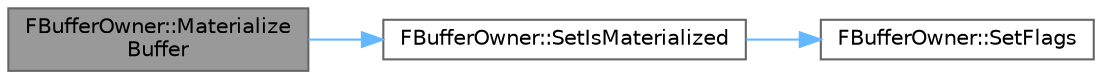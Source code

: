 digraph "FBufferOwner::MaterializeBuffer"
{
 // INTERACTIVE_SVG=YES
 // LATEX_PDF_SIZE
  bgcolor="transparent";
  edge [fontname=Helvetica,fontsize=10,labelfontname=Helvetica,labelfontsize=10];
  node [fontname=Helvetica,fontsize=10,shape=box,height=0.2,width=0.4];
  rankdir="LR";
  Node1 [id="Node000001",label="FBufferOwner::Materialize\lBuffer",height=0.2,width=0.4,color="gray40", fillcolor="grey60", style="filled", fontcolor="black",tooltip="Materialize the buffer by making it ready to be accessed."];
  Node1 -> Node2 [id="edge1_Node000001_Node000002",color="steelblue1",style="solid",tooltip=" "];
  Node2 [id="Node000002",label="FBufferOwner::SetIsMaterialized",height=0.2,width=0.4,color="grey40", fillcolor="white", style="filled",URL="$d3/d0f/classFBufferOwner.html#ab554d4f4bd1a9cee7eb8ad5352bad0d7",tooltip=" "];
  Node2 -> Node3 [id="edge2_Node000002_Node000003",color="steelblue1",style="solid",tooltip=" "];
  Node3 [id="Node000003",label="FBufferOwner::SetFlags",height=0.2,width=0.4,color="grey40", fillcolor="white", style="filled",URL="$d3/d0f/classFBufferOwner.html#a1ed567f83fea87758701310b9bdbf44a",tooltip=" "];
}
